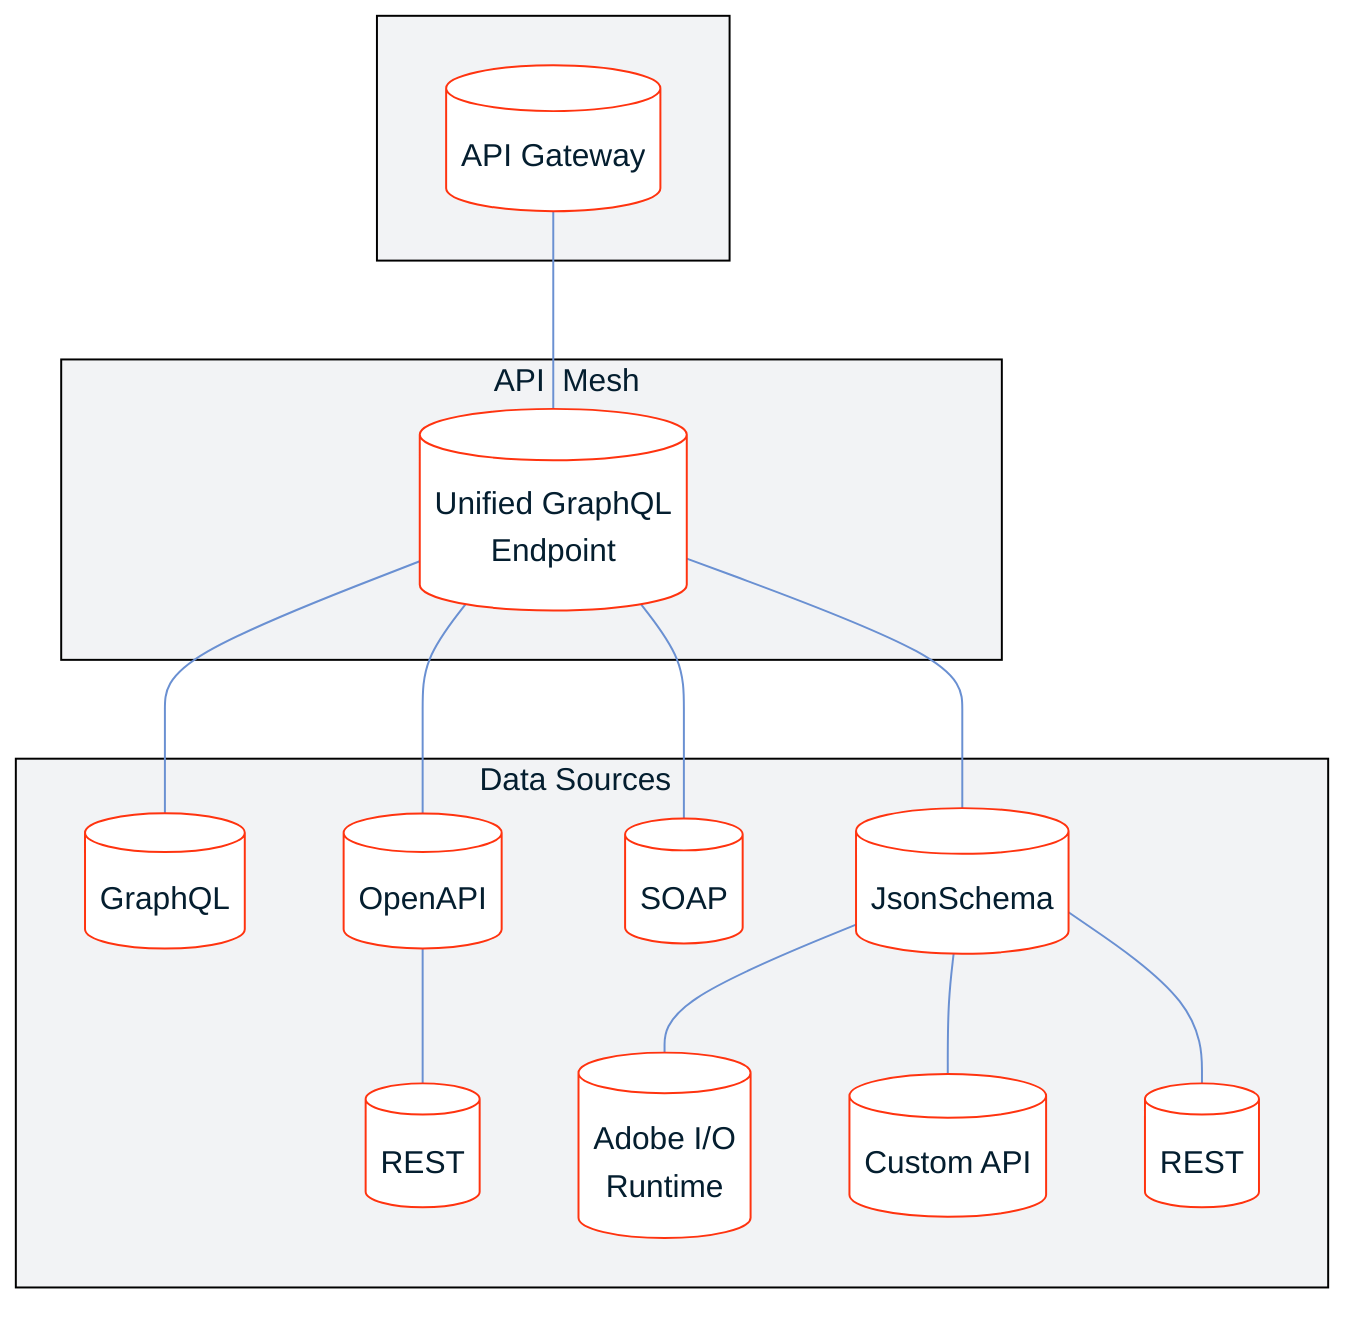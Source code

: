 %%{
  init: {
    'theme': 'base',
    'themeVariables': {
      'primaryColor': '#fff',
      'primaryTextColor': '#041E2F',
      'tertiaryTextColor': '#fffff',
      'primaryBorderColor': '#FF330F',
      'lineColor': '#6A90D2',
      'secondaryColor': '#006100',
      'tertiaryColor': '#F2F3F5',
      'clusterBorder': '#000'
    }
  }
}%%
flowchart TD
    subgraph  
    A[(API Gateway)]
    end
    subgraph &nbsp&nbsp&nbsp&nbsp&nbsp&nbsp&nbsp&nbspAPI &nbspMesh
    B[(Unified GraphQL \nEndpoint)]
    end
    subgraph Data Sources &nbsp&nbsp&nbsp&nbsp&nbsp&nbsp&nbsp&nbsp&nbsp&nbsp&nbsp&nbsp&nbsp&nbsp&nbsp&nbsp&nbsp&nbsp&nbsp&nbsp&nbsp
    C[(GraphQL)] 
    D[( OpenAPI )] 
    D1[( REST )] 

    F[(SOAP)]
    E[( JsonSchema )] 

    E1[( Adobe I/O \n Runtime )] 
    E2[(Custom API)]
    E3[( REST )] 

    end

    A --- B
    B --- C
    B --- D
    B --- E
    D --- D1
    B --- F
    E --- E1
    E --- E2
    E --- E3